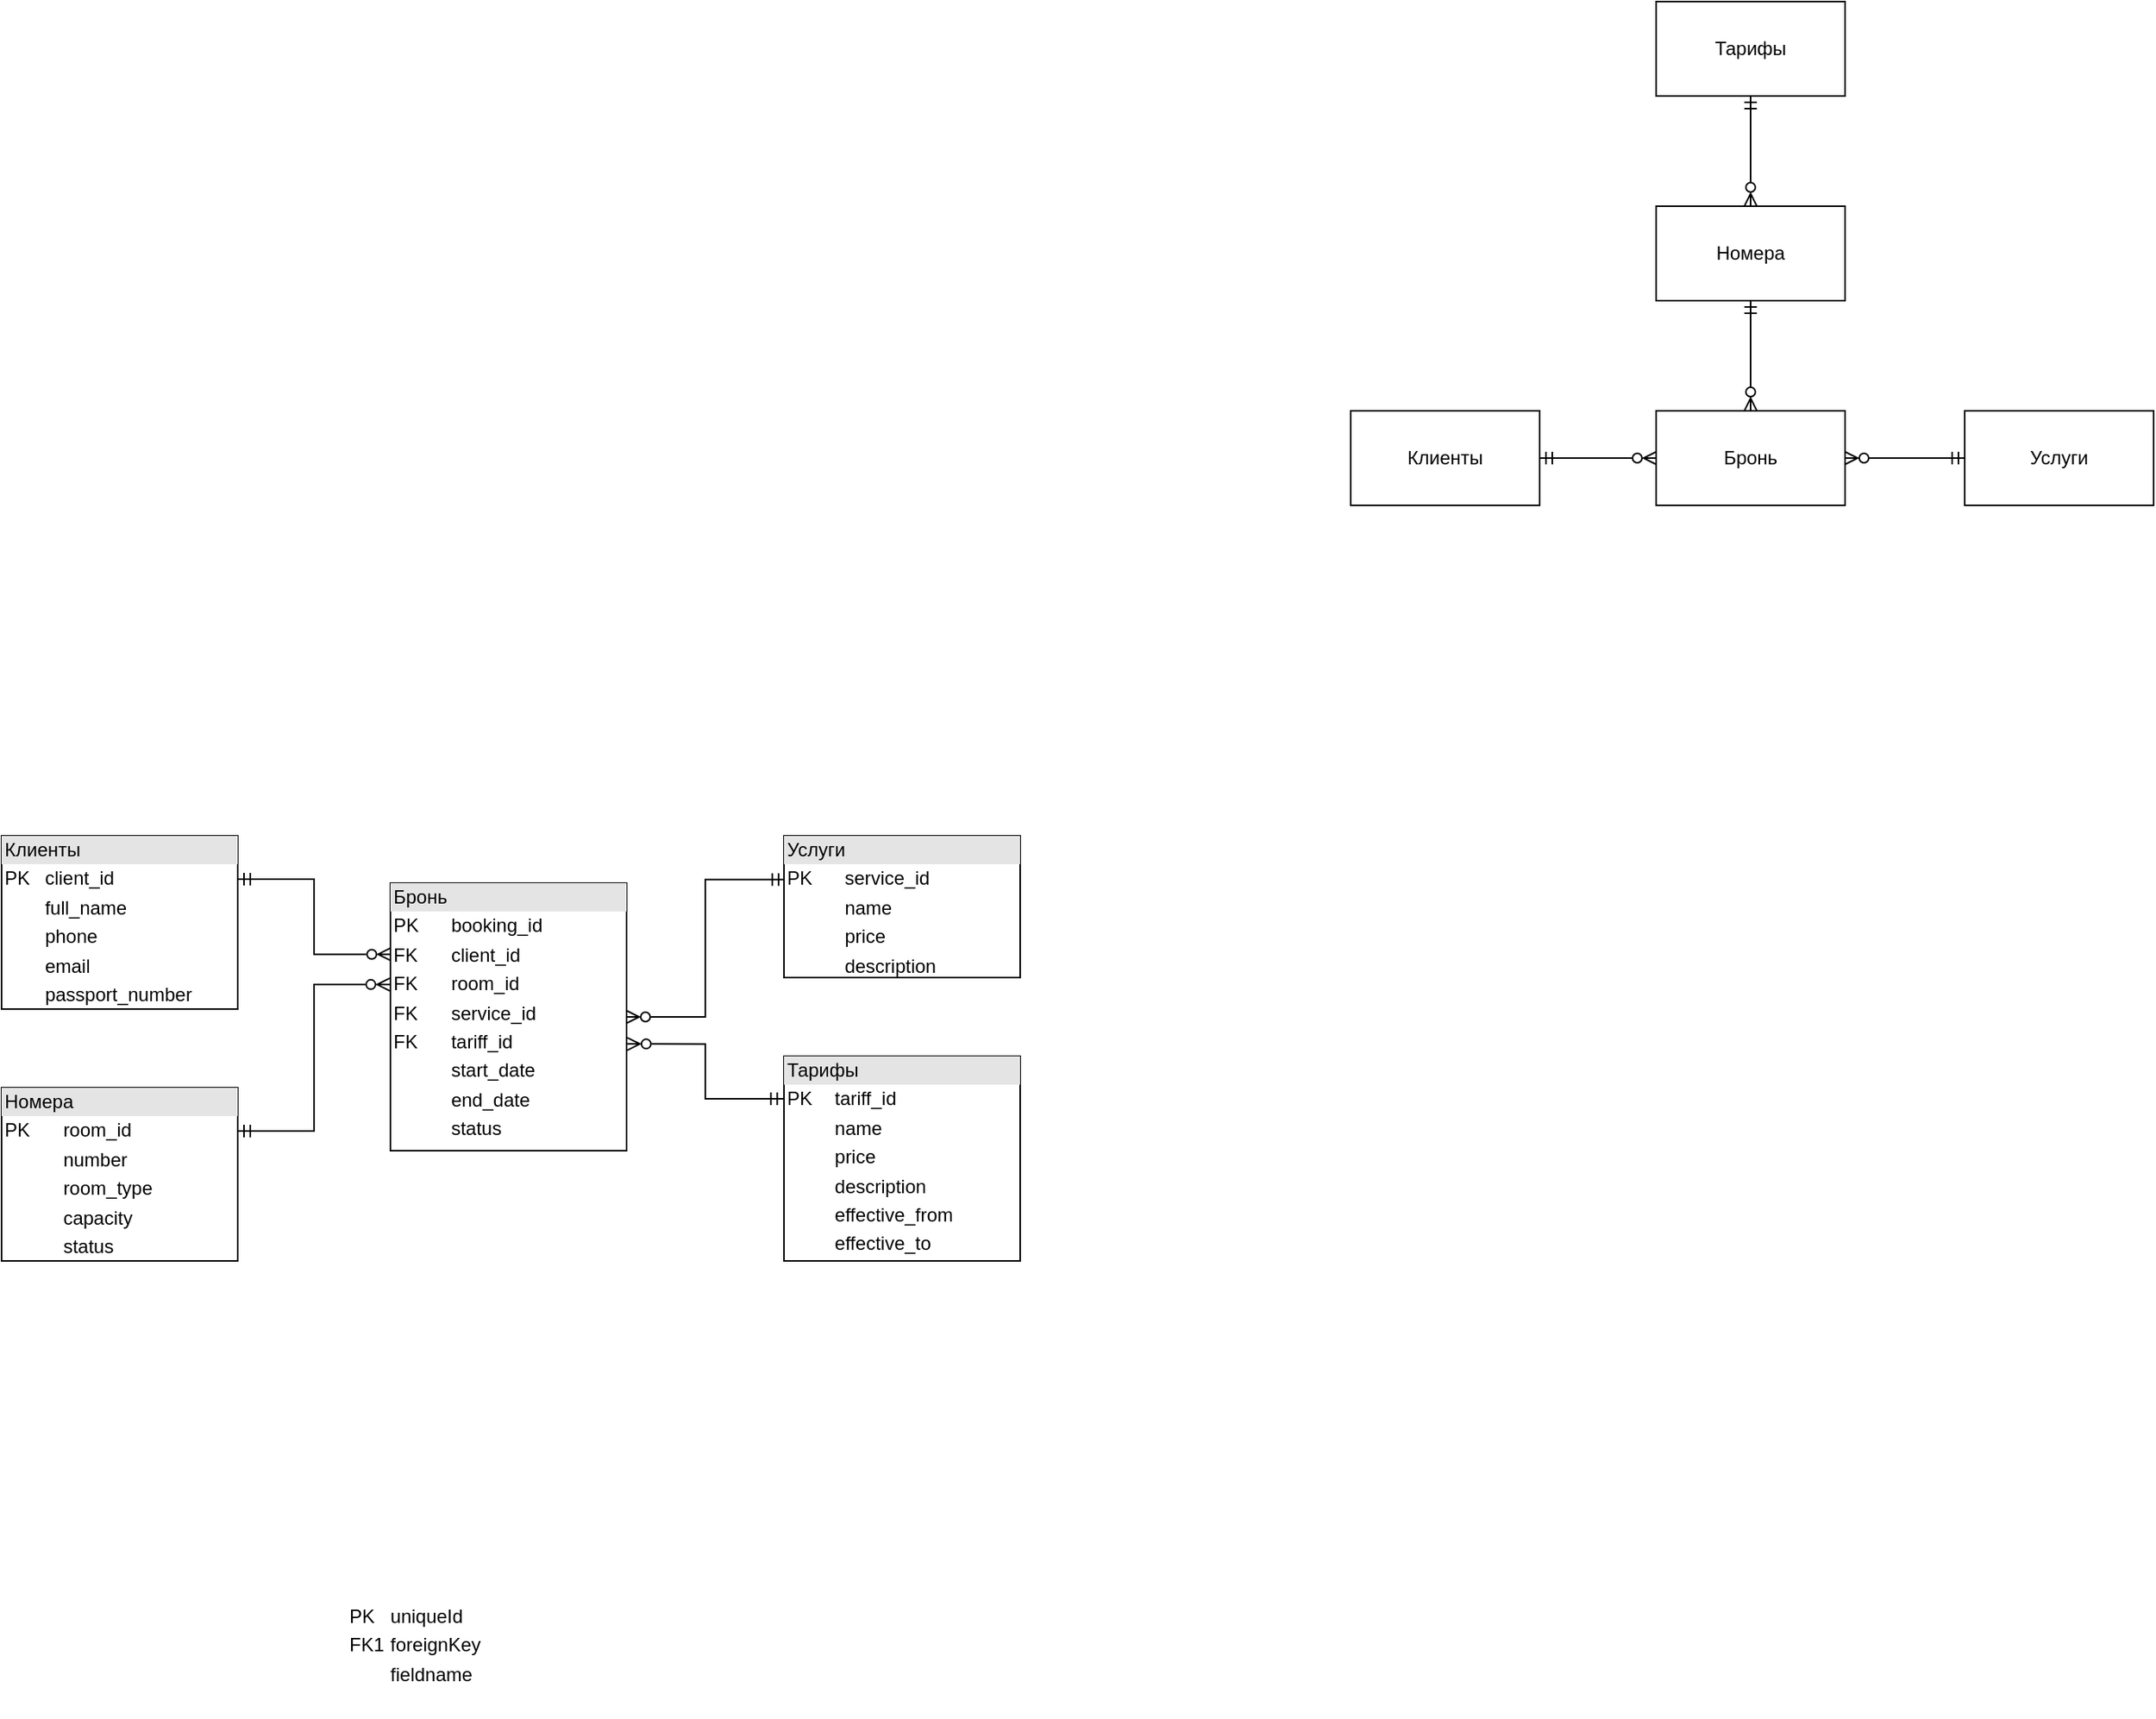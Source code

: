 <mxfile version="26.2.9">
  <diagram name="Страница — 1" id="Cvo838JXjRQ1sps7LfCY">
    <mxGraphModel dx="1073" dy="1742" grid="1" gridSize="10" guides="1" tooltips="1" connect="1" arrows="1" fold="1" page="1" pageScale="1" pageWidth="827" pageHeight="1169" math="0" shadow="0">
      <root>
        <mxCell id="0" />
        <mxCell id="1" parent="0" />
        <mxCell id="Ap2N0Mk9_jq7jNBRvgTO-2" value="" style="edgeStyle=orthogonalEdgeStyle;rounded=0;orthogonalLoop=1;jettySize=auto;html=1;endArrow=ERzeroToMany;endFill=0;startArrow=ERmandOne;startFill=0;" edge="1" parent="1" source="Ap2N0Mk9_jq7jNBRvgTO-3" target="Ap2N0Mk9_jq7jNBRvgTO-4">
          <mxGeometry relative="1" as="geometry" />
        </mxCell>
        <mxCell id="Ap2N0Mk9_jq7jNBRvgTO-3" value="Клиенты" style="rounded=0;whiteSpace=wrap;html=1;" vertex="1" parent="1">
          <mxGeometry x="1120" y="-40" width="120" height="60" as="geometry" />
        </mxCell>
        <mxCell id="Ap2N0Mk9_jq7jNBRvgTO-4" value="Бронь" style="rounded=0;whiteSpace=wrap;html=1;" vertex="1" parent="1">
          <mxGeometry x="1314" y="-40" width="120" height="60" as="geometry" />
        </mxCell>
        <mxCell id="Ap2N0Mk9_jq7jNBRvgTO-5" value="" style="edgeStyle=orthogonalEdgeStyle;rounded=0;orthogonalLoop=1;jettySize=auto;html=1;endArrow=ERzeroToMany;endFill=0;startArrow=ERmandOne;startFill=0;" edge="1" parent="1" source="Ap2N0Mk9_jq7jNBRvgTO-6" target="Ap2N0Mk9_jq7jNBRvgTO-4">
          <mxGeometry relative="1" as="geometry" />
        </mxCell>
        <mxCell id="Ap2N0Mk9_jq7jNBRvgTO-6" value="Услуги" style="rounded=0;whiteSpace=wrap;html=1;" vertex="1" parent="1">
          <mxGeometry x="1510" y="-40" width="120" height="60" as="geometry" />
        </mxCell>
        <mxCell id="Ap2N0Mk9_jq7jNBRvgTO-7" value="" style="edgeStyle=orthogonalEdgeStyle;rounded=0;orthogonalLoop=1;jettySize=auto;html=1;startArrow=ERmandOne;startFill=0;endArrow=ERzeroToMany;endFill=0;" edge="1" parent="1" source="Ap2N0Mk9_jq7jNBRvgTO-8" target="Ap2N0Mk9_jq7jNBRvgTO-4">
          <mxGeometry relative="1" as="geometry" />
        </mxCell>
        <mxCell id="Ap2N0Mk9_jq7jNBRvgTO-8" value="Номера" style="rounded=0;whiteSpace=wrap;html=1;" vertex="1" parent="1">
          <mxGeometry x="1314" y="-170" width="120" height="60" as="geometry" />
        </mxCell>
        <mxCell id="Ap2N0Mk9_jq7jNBRvgTO-9" value="" style="edgeStyle=orthogonalEdgeStyle;rounded=0;orthogonalLoop=1;jettySize=auto;html=1;endArrow=ERzeroToMany;endFill=0;startArrow=ERmandOne;startFill=0;" edge="1" parent="1" source="Ap2N0Mk9_jq7jNBRvgTO-10" target="Ap2N0Mk9_jq7jNBRvgTO-8">
          <mxGeometry relative="1" as="geometry" />
        </mxCell>
        <mxCell id="Ap2N0Mk9_jq7jNBRvgTO-10" value="Тарифы" style="rounded=0;whiteSpace=wrap;html=1;" vertex="1" parent="1">
          <mxGeometry x="1314" y="-300" width="120" height="60" as="geometry" />
        </mxCell>
        <mxCell id="Ap2N0Mk9_jq7jNBRvgTO-34" style="edgeStyle=orthogonalEdgeStyle;rounded=0;orthogonalLoop=1;jettySize=auto;html=1;exitX=1;exitY=0.25;exitDx=0;exitDy=0;entryX=0.001;entryY=0.266;entryDx=0;entryDy=0;endArrow=ERzeroToMany;endFill=0;startArrow=ERmandOne;startFill=0;entryPerimeter=0;" edge="1" parent="1" source="Ap2N0Mk9_jq7jNBRvgTO-17" target="Ap2N0Mk9_jq7jNBRvgTO-32">
          <mxGeometry relative="1" as="geometry" />
        </mxCell>
        <mxCell id="Ap2N0Mk9_jq7jNBRvgTO-17" value="&lt;div style=&quot;box-sizing: border-box; width: 100%; background: rgb(228, 228, 228); padding: 2px;&quot;&gt;Клиенты&lt;/div&gt;&lt;table style=&quot;width:100%;font-size:1em;&quot; cellpadding=&quot;2&quot; cellspacing=&quot;0&quot;&gt;&lt;tbody&gt;&lt;tr&gt;&lt;td&gt;PK&lt;/td&gt;&lt;td&gt;client_id&lt;/td&gt;&lt;/tr&gt;&lt;tr&gt;&lt;td&gt;&lt;br&gt;&lt;/td&gt;&lt;td&gt;full_name&lt;/td&gt;&lt;/tr&gt;&lt;tr&gt;&lt;td&gt;&lt;/td&gt;&lt;td&gt;phone&lt;/td&gt;&lt;/tr&gt;&lt;tr&gt;&lt;td&gt;&lt;br&gt;&lt;/td&gt;&lt;td&gt;email&lt;/td&gt;&lt;/tr&gt;&lt;tr&gt;&lt;td&gt;&lt;br&gt;&lt;/td&gt;&lt;td&gt;passport_number&lt;/td&gt;&lt;/tr&gt;&lt;tr&gt;&lt;td&gt;&lt;br&gt;&lt;/td&gt;&lt;td&gt;&lt;br&gt;&lt;/td&gt;&lt;/tr&gt;&lt;tr&gt;&lt;td&gt;&lt;br&gt;&lt;/td&gt;&lt;td&gt;&lt;br&gt;&lt;/td&gt;&lt;/tr&gt;&lt;tr&gt;&lt;td&gt;&lt;br&gt;&lt;/td&gt;&lt;td&gt;&lt;br&gt;&lt;/td&gt;&lt;/tr&gt;&lt;/tbody&gt;&lt;/table&gt;" style="verticalAlign=top;align=left;overflow=fill;html=1;whiteSpace=wrap;" vertex="1" parent="1">
          <mxGeometry x="263" y="230" width="150" height="110" as="geometry" />
        </mxCell>
        <mxCell id="Ap2N0Mk9_jq7jNBRvgTO-25" value="&lt;table cellspacing=&quot;0&quot; cellpadding=&quot;2&quot; style=&quot;width:100%;font-size:1em;&quot;&gt;&lt;tbody&gt;&lt;tr&gt;&lt;td&gt;PK&lt;/td&gt;&lt;td&gt;uniqueId&lt;/td&gt;&lt;/tr&gt;&lt;tr&gt;&lt;td&gt;FK1&lt;/td&gt;&lt;td&gt;foreignKey&lt;/td&gt;&lt;/tr&gt;&lt;tr&gt;&lt;td&gt;&lt;/td&gt;&lt;td&gt;fieldname&lt;/td&gt;&lt;/tr&gt;&lt;/tbody&gt;&lt;/table&gt;" style="text;whiteSpace=wrap;html=1;" vertex="1" parent="1">
          <mxGeometry x="480" y="710" width="120" height="80" as="geometry" />
        </mxCell>
        <mxCell id="Ap2N0Mk9_jq7jNBRvgTO-29" value="&lt;div style=&quot;box-sizing: border-box; width: 100%; background: rgb(228, 228, 228); padding: 2px;&quot;&gt;Номера&lt;/div&gt;&lt;table style=&quot;width:100%;font-size:1em;&quot; cellpadding=&quot;2&quot; cellspacing=&quot;0&quot;&gt;&lt;tbody&gt;&lt;tr&gt;&lt;td&gt;PK&lt;/td&gt;&lt;td&gt;room_id&lt;/td&gt;&lt;/tr&gt;&lt;tr&gt;&lt;td&gt;&lt;br&gt;&lt;/td&gt;&lt;td&gt;number&lt;/td&gt;&lt;/tr&gt;&lt;tr&gt;&lt;td&gt;&lt;/td&gt;&lt;td&gt;room_type&lt;/td&gt;&lt;/tr&gt;&lt;tr&gt;&lt;td&gt;&lt;br&gt;&lt;/td&gt;&lt;td&gt;capacity&lt;/td&gt;&lt;/tr&gt;&lt;tr&gt;&lt;td&gt;&lt;br&gt;&lt;/td&gt;&lt;td&gt;status&lt;/td&gt;&lt;/tr&gt;&lt;tr&gt;&lt;td&gt;&lt;br&gt;&lt;/td&gt;&lt;td&gt;&lt;br&gt;&lt;/td&gt;&lt;/tr&gt;&lt;tr&gt;&lt;td&gt;&lt;br&gt;&lt;/td&gt;&lt;td&gt;&lt;br&gt;&lt;/td&gt;&lt;/tr&gt;&lt;tr&gt;&lt;td&gt;&lt;br&gt;&lt;/td&gt;&lt;td&gt;&lt;br&gt;&lt;/td&gt;&lt;/tr&gt;&lt;/tbody&gt;&lt;/table&gt;" style="verticalAlign=top;align=left;overflow=fill;html=1;whiteSpace=wrap;" vertex="1" parent="1">
          <mxGeometry x="263" y="390" width="150" height="110" as="geometry" />
        </mxCell>
        <mxCell id="Ap2N0Mk9_jq7jNBRvgTO-31" value="&lt;div style=&quot;box-sizing: border-box; width: 100%; background: rgb(228, 228, 228); padding: 2px;&quot;&gt;Тарифы&lt;/div&gt;&lt;table style=&quot;width:100%;font-size:1em;&quot; cellpadding=&quot;2&quot; cellspacing=&quot;0&quot;&gt;&lt;tbody&gt;&lt;tr&gt;&lt;td&gt;PK&lt;/td&gt;&lt;td&gt;tariff_id&lt;/td&gt;&lt;/tr&gt;&lt;tr&gt;&lt;td&gt;&lt;br&gt;&lt;/td&gt;&lt;td&gt;name&lt;/td&gt;&lt;/tr&gt;&lt;tr&gt;&lt;td&gt;&lt;/td&gt;&lt;td&gt;price&lt;/td&gt;&lt;/tr&gt;&lt;tr&gt;&lt;td&gt;&lt;br&gt;&lt;/td&gt;&lt;td&gt;&lt;span lang=&quot;en&quot; class=&quot;HwtZe&quot;&gt;&lt;span class=&quot;jCAhz ChMk0b&quot;&gt;&lt;span class=&quot;ryNqvb&quot;&gt;description&lt;/span&gt;&lt;/span&gt;&lt;/span&gt;&lt;/td&gt;&lt;/tr&gt;&lt;tr&gt;&lt;td&gt;&lt;br&gt;&lt;/td&gt;&lt;td&gt;effective_from&lt;/td&gt;&lt;/tr&gt;&lt;tr&gt;&lt;td&gt;&lt;br&gt;&lt;/td&gt;&lt;td&gt;effective_to&lt;/td&gt;&lt;/tr&gt;&lt;tr&gt;&lt;td&gt;&lt;br&gt;&lt;/td&gt;&lt;td&gt;&lt;br&gt;&lt;/td&gt;&lt;/tr&gt;&lt;tr&gt;&lt;td&gt;&lt;br&gt;&lt;/td&gt;&lt;td&gt;&lt;br&gt;&lt;/td&gt;&lt;/tr&gt;&lt;/tbody&gt;&lt;/table&gt;" style="verticalAlign=top;align=left;overflow=fill;html=1;whiteSpace=wrap;" vertex="1" parent="1">
          <mxGeometry x="760" y="370" width="150" height="130" as="geometry" />
        </mxCell>
        <mxCell id="Ap2N0Mk9_jq7jNBRvgTO-32" value="&lt;div style=&quot;box-sizing: border-box; width: 100%; background: rgb(228, 228, 228); padding: 2px;&quot;&gt;Бронь&lt;/div&gt;&lt;table style=&quot;width:100%;font-size:1em;&quot; cellpadding=&quot;2&quot; cellspacing=&quot;0&quot;&gt;&lt;tbody&gt;&lt;tr&gt;&lt;td&gt;PK&lt;/td&gt;&lt;td&gt;booking_id &lt;/td&gt;&lt;/tr&gt;&lt;tr&gt;&lt;td&gt;FK&lt;/td&gt;&lt;td&gt;client_id &lt;/td&gt;&lt;/tr&gt;&lt;tr&gt;&lt;td&gt;FK&lt;/td&gt;&lt;td&gt;room_id &lt;/td&gt;&lt;/tr&gt;&lt;tr&gt;&lt;td&gt;FK&lt;/td&gt;&lt;td&gt;service_id&lt;/td&gt;&lt;/tr&gt;&lt;tr&gt;&lt;td&gt;FK&lt;/td&gt;&lt;td&gt;tariff_id&lt;/td&gt;&lt;/tr&gt;&lt;tr&gt;&lt;td&gt;&lt;br&gt;&lt;/td&gt;&lt;td&gt;start_date&lt;/td&gt;&lt;/tr&gt;&lt;tr&gt;&lt;td&gt;&lt;br&gt;&lt;/td&gt;&lt;td&gt;end_date&lt;/td&gt;&lt;/tr&gt;&lt;tr&gt;&lt;td&gt;&lt;br&gt;&lt;/td&gt;&lt;td&gt;status&lt;/td&gt;&lt;/tr&gt;&lt;/tbody&gt;&lt;/table&gt;" style="verticalAlign=top;align=left;overflow=fill;html=1;whiteSpace=wrap;" vertex="1" parent="1">
          <mxGeometry x="510" y="260" width="150" height="170" as="geometry" />
        </mxCell>
        <mxCell id="Ap2N0Mk9_jq7jNBRvgTO-36" style="edgeStyle=orthogonalEdgeStyle;rounded=0;orthogonalLoop=1;jettySize=auto;html=1;exitX=0.004;exitY=0.308;exitDx=0;exitDy=0;entryX=1;entryY=0.5;entryDx=0;entryDy=0;endArrow=ERzeroToMany;endFill=0;startArrow=ERmandOne;startFill=0;exitPerimeter=0;" edge="1" parent="1" source="Ap2N0Mk9_jq7jNBRvgTO-33" target="Ap2N0Mk9_jq7jNBRvgTO-32">
          <mxGeometry relative="1" as="geometry" />
        </mxCell>
        <mxCell id="Ap2N0Mk9_jq7jNBRvgTO-33" value="&lt;div style=&quot;box-sizing: border-box; width: 100%; background: rgb(228, 228, 228); padding: 2px;&quot;&gt;Услуги&lt;/div&gt;&lt;table style=&quot;width:100%;font-size:1em;&quot; cellpadding=&quot;2&quot; cellspacing=&quot;0&quot;&gt;&lt;tbody&gt;&lt;tr&gt;&lt;td&gt;PK&lt;/td&gt;&lt;td&gt;service_id &lt;/td&gt;&lt;/tr&gt;&lt;tr&gt;&lt;td&gt;&lt;/td&gt;&lt;td&gt;name&lt;/td&gt;&lt;/tr&gt;&lt;tr&gt;&lt;td&gt;&lt;br&gt;&lt;/td&gt;&lt;td&gt;price&lt;/td&gt;&lt;/tr&gt;&lt;tr&gt;&lt;td&gt;&lt;br&gt;&lt;/td&gt;&lt;td&gt;&lt;span lang=&quot;en&quot; class=&quot;HwtZe&quot;&gt;&lt;span class=&quot;jCAhz ChMk0b&quot;&gt;&lt;span class=&quot;ryNqvb&quot;&gt;description&lt;/span&gt;&lt;/span&gt;&lt;/span&gt;&lt;/td&gt;&lt;/tr&gt;&lt;tr&gt;&lt;td&gt;&lt;br&gt;&lt;/td&gt;&lt;td&gt;&lt;br&gt;&lt;/td&gt;&lt;/tr&gt;&lt;tr&gt;&lt;td&gt;&lt;br&gt;&lt;/td&gt;&lt;td&gt;&lt;br&gt;&lt;/td&gt;&lt;/tr&gt;&lt;tr&gt;&lt;td&gt;&lt;br&gt;&lt;/td&gt;&lt;td&gt;&lt;br&gt;&lt;/td&gt;&lt;/tr&gt;&lt;/tbody&gt;&lt;/table&gt;" style="verticalAlign=top;align=left;overflow=fill;html=1;whiteSpace=wrap;" vertex="1" parent="1">
          <mxGeometry x="760" y="230" width="150" height="90" as="geometry" />
        </mxCell>
        <mxCell id="Ap2N0Mk9_jq7jNBRvgTO-35" style="edgeStyle=orthogonalEdgeStyle;rounded=0;orthogonalLoop=1;jettySize=auto;html=1;exitX=1;exitY=0.25;exitDx=0;exitDy=0;entryX=-0.003;entryY=0.379;entryDx=0;entryDy=0;entryPerimeter=0;endArrow=ERzeroToMany;endFill=0;startArrow=ERmandOne;startFill=0;" edge="1" parent="1" source="Ap2N0Mk9_jq7jNBRvgTO-29" target="Ap2N0Mk9_jq7jNBRvgTO-32">
          <mxGeometry relative="1" as="geometry" />
        </mxCell>
        <mxCell id="Ap2N0Mk9_jq7jNBRvgTO-37" style="edgeStyle=orthogonalEdgeStyle;rounded=0;orthogonalLoop=1;jettySize=auto;html=1;exitX=-0.002;exitY=0.208;exitDx=0;exitDy=0;entryX=1.003;entryY=0.601;entryDx=0;entryDy=0;entryPerimeter=0;endArrow=ERzeroToMany;endFill=0;startArrow=ERmandOne;startFill=0;exitPerimeter=0;" edge="1" parent="1" source="Ap2N0Mk9_jq7jNBRvgTO-31" target="Ap2N0Mk9_jq7jNBRvgTO-32">
          <mxGeometry relative="1" as="geometry" />
        </mxCell>
      </root>
    </mxGraphModel>
  </diagram>
</mxfile>
